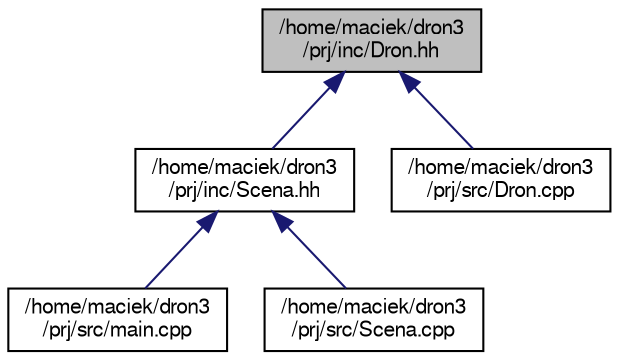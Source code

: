digraph "/home/maciek/dron3/prj/inc/Dron.hh"
{
 // LATEX_PDF_SIZE
  edge [fontname="FreeSans",fontsize="10",labelfontname="FreeSans",labelfontsize="10"];
  node [fontname="FreeSans",fontsize="10",shape=record];
  Node1 [label="/home/maciek/dron3\l/prj/inc/Dron.hh",height=0.2,width=0.4,color="black", fillcolor="grey75", style="filled", fontcolor="black",tooltip="Ten plik zawiera definicję klasy Dron."];
  Node1 -> Node2 [dir="back",color="midnightblue",fontsize="10",style="solid",fontname="FreeSans"];
  Node2 [label="/home/maciek/dron3\l/prj/inc/Scena.hh",height=0.2,width=0.4,color="black", fillcolor="white", style="filled",URL="$a00059.html",tooltip="Ten plik zawiera definicję klasy Scena."];
  Node2 -> Node3 [dir="back",color="midnightblue",fontsize="10",style="solid",fontname="FreeSans"];
  Node3 [label="/home/maciek/dron3\l/prj/src/main.cpp",height=0.2,width=0.4,color="black", fillcolor="white", style="filled",URL="$a00086.html",tooltip=" "];
  Node2 -> Node4 [dir="back",color="midnightblue",fontsize="10",style="solid",fontname="FreeSans"];
  Node4 [label="/home/maciek/dron3\l/prj/src/Scena.cpp",height=0.2,width=0.4,color="black", fillcolor="white", style="filled",URL="$a00101.html",tooltip=" "];
  Node1 -> Node5 [dir="back",color="midnightblue",fontsize="10",style="solid",fontname="FreeSans"];
  Node5 [label="/home/maciek/dron3\l/prj/src/Dron.cpp",height=0.2,width=0.4,color="black", fillcolor="white", style="filled",URL="$a00071.html",tooltip=" "];
}
